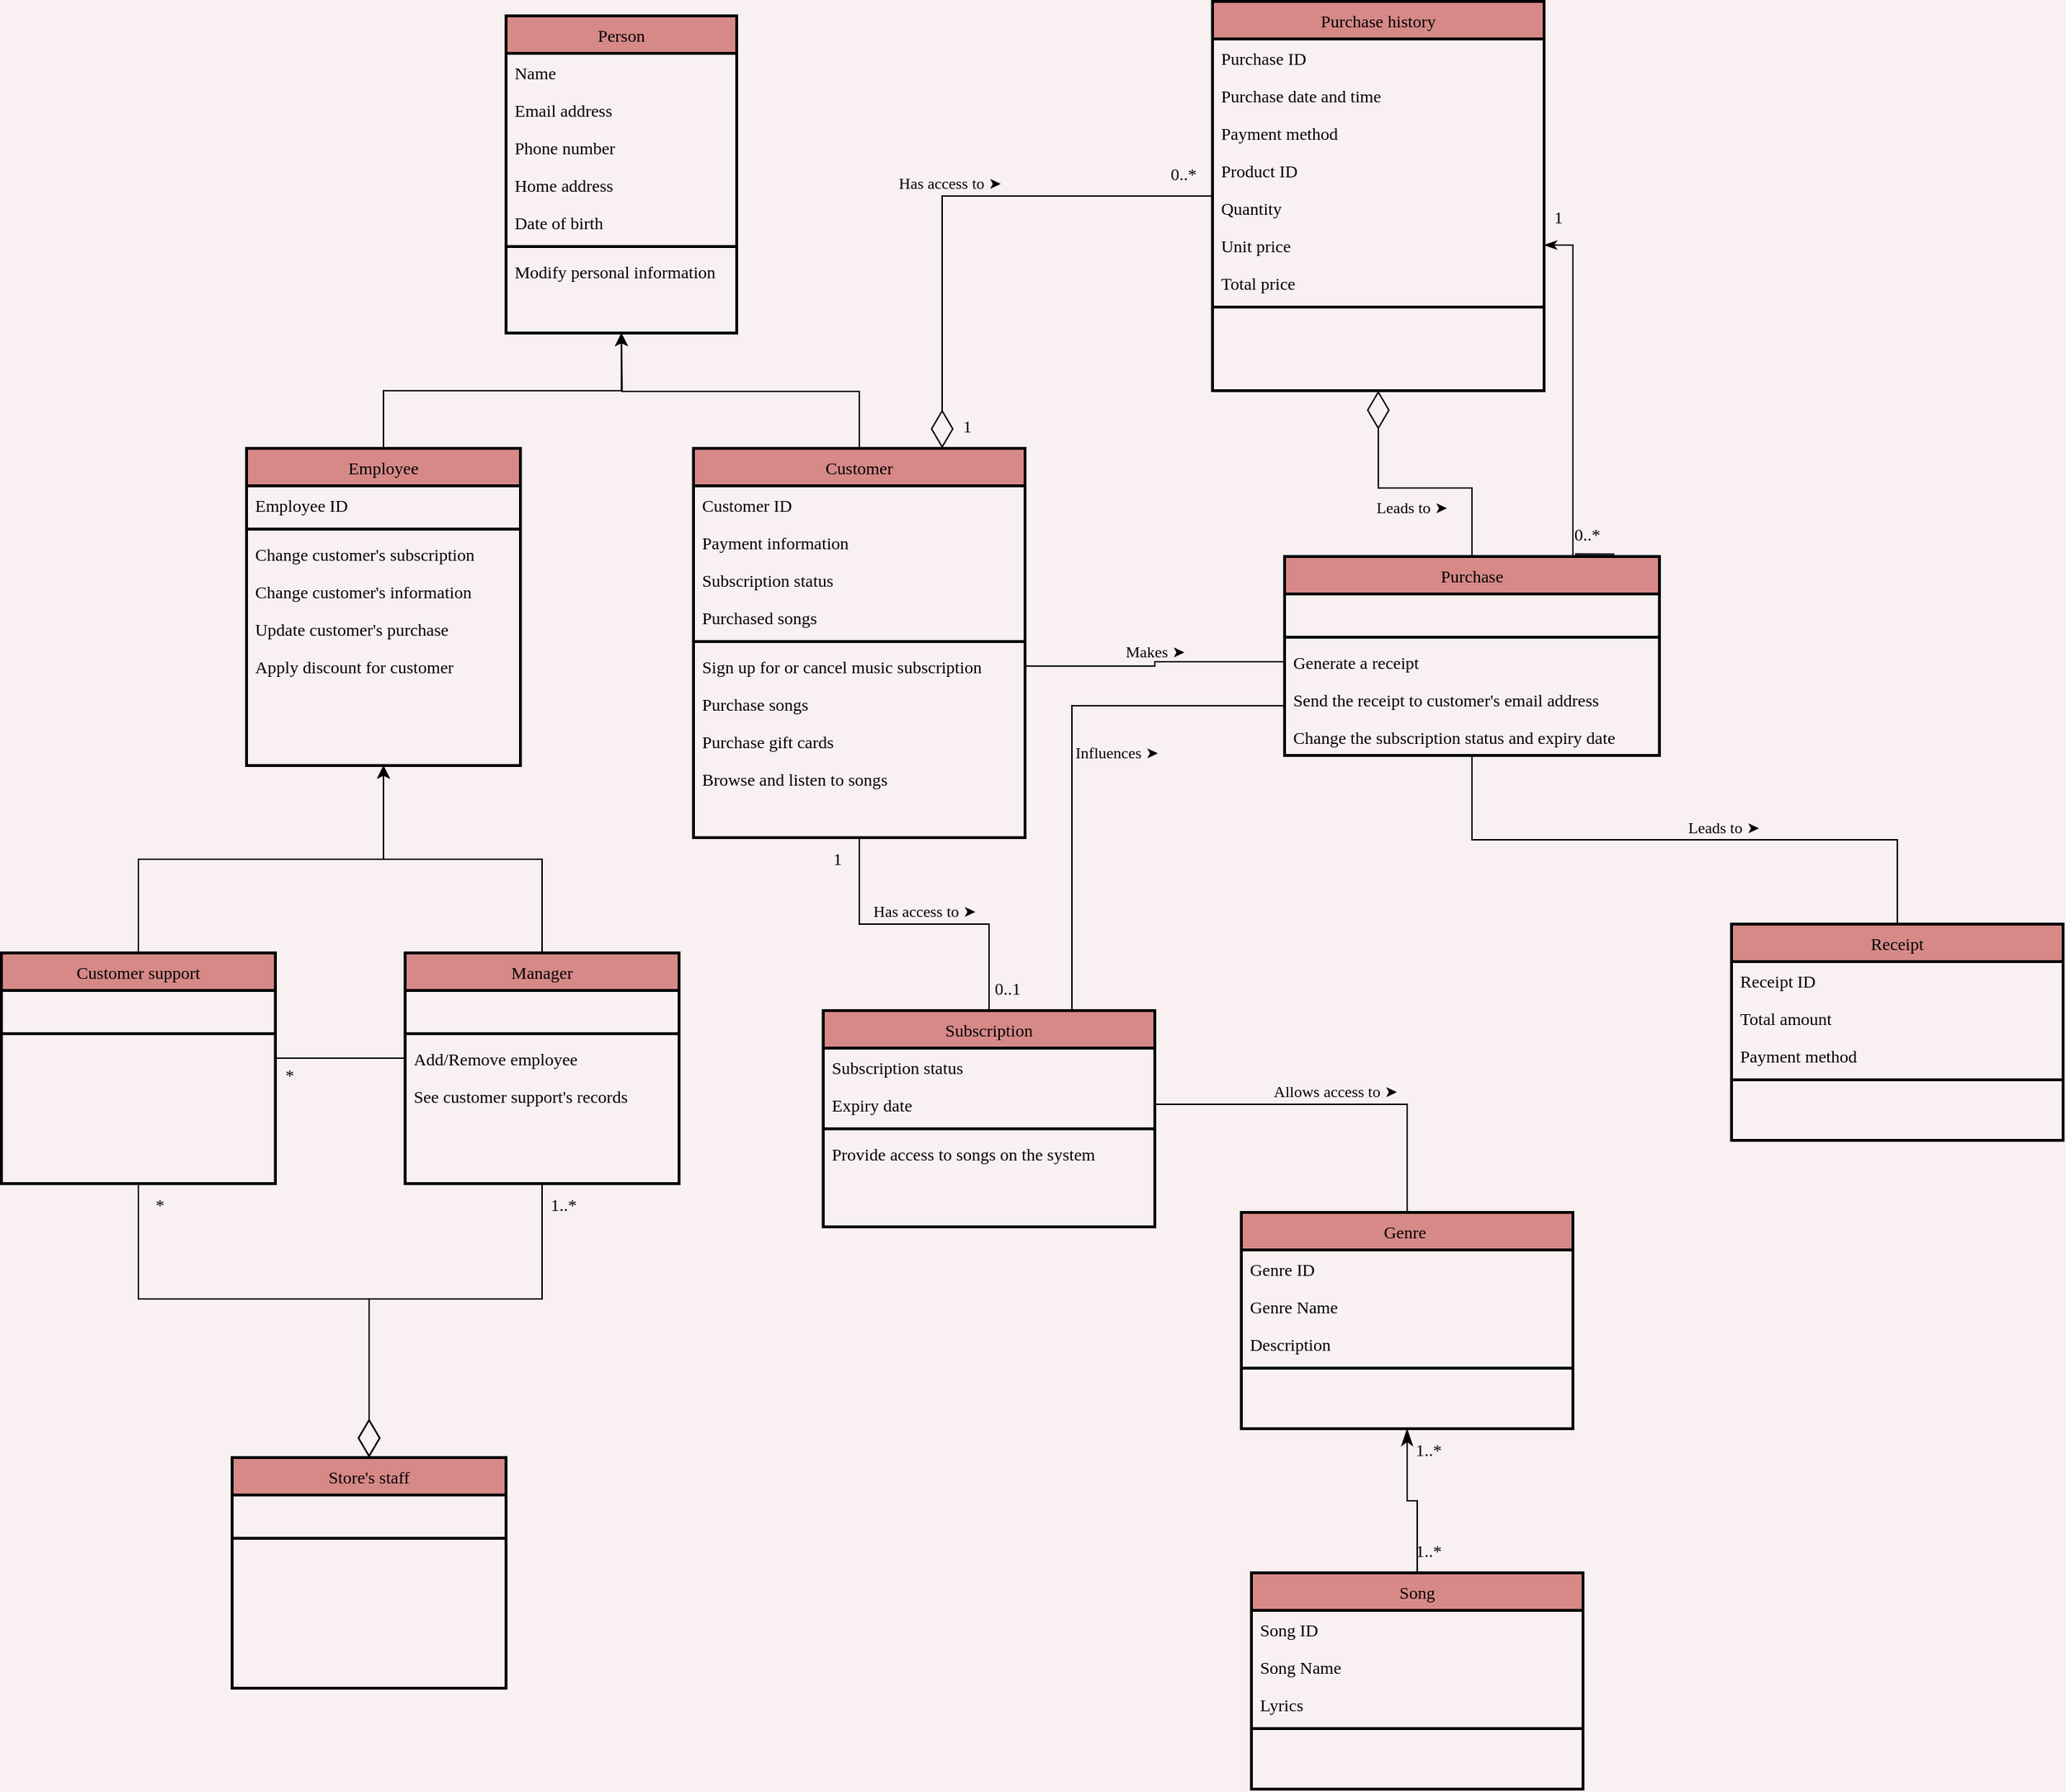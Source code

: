 <mxfile version="20.0.1" type="github">
  <diagram id="C5RBs43oDa-KdzZeNtuy" name="Page-1">
    <mxGraphModel dx="1694" dy="736" grid="1" gridSize="10" guides="1" tooltips="1" connect="1" arrows="1" fold="1" page="1" pageScale="1" pageWidth="827" pageHeight="1169" background="#F9F1F1" math="0" shadow="0">
      <root>
        <mxCell id="WIyWlLk6GJQsqaUBKTNV-0" />
        <mxCell id="WIyWlLk6GJQsqaUBKTNV-1" parent="WIyWlLk6GJQsqaUBKTNV-0" />
        <mxCell id="9wtV_mDmIxGokDzPs0lM-4" value="Person" style="swimlane;fontStyle=0;align=center;verticalAlign=top;childLayout=stackLayout;horizontal=1;startSize=26;horizontalStack=0;resizeParent=1;resizeLast=0;collapsible=1;marginBottom=0;rounded=0;shadow=0;strokeWidth=2;fontFamily=Inria Sans;fontSource=https%3A%2F%2Ffonts.googleapis.com%2Fcss%3Ffamily%3DInria%2BSans;fillColor=#D68987;" vertex="1" parent="WIyWlLk6GJQsqaUBKTNV-1">
          <mxGeometry x="310" y="60" width="160" height="220" as="geometry">
            <mxRectangle x="130" y="380" width="160" height="26" as="alternateBounds" />
          </mxGeometry>
        </mxCell>
        <mxCell id="9wtV_mDmIxGokDzPs0lM-5" value="Name" style="text;align=left;verticalAlign=top;spacingLeft=4;spacingRight=4;overflow=hidden;rotatable=0;points=[[0,0.5],[1,0.5]];portConstraint=eastwest;fontFamily=Inria Sans;fontSource=https%3A%2F%2Ffonts.googleapis.com%2Fcss%3Ffamily%3DInria%2BSans;" vertex="1" parent="9wtV_mDmIxGokDzPs0lM-4">
          <mxGeometry y="26" width="160" height="26" as="geometry" />
        </mxCell>
        <mxCell id="9wtV_mDmIxGokDzPs0lM-6" value="Email address" style="text;align=left;verticalAlign=top;spacingLeft=4;spacingRight=4;overflow=hidden;rotatable=0;points=[[0,0.5],[1,0.5]];portConstraint=eastwest;rounded=0;shadow=0;html=0;fontFamily=Inria Sans;fontSource=https%3A%2F%2Ffonts.googleapis.com%2Fcss%3Ffamily%3DInria%2BSans;" vertex="1" parent="9wtV_mDmIxGokDzPs0lM-4">
          <mxGeometry y="52" width="160" height="26" as="geometry" />
        </mxCell>
        <mxCell id="9wtV_mDmIxGokDzPs0lM-14" value="Phone number" style="text;align=left;verticalAlign=top;spacingLeft=4;spacingRight=4;overflow=hidden;rotatable=0;points=[[0,0.5],[1,0.5]];portConstraint=eastwest;rounded=0;shadow=0;html=0;fontFamily=Inria Sans;fontSource=https%3A%2F%2Ffonts.googleapis.com%2Fcss%3Ffamily%3DInria%2BSans;" vertex="1" parent="9wtV_mDmIxGokDzPs0lM-4">
          <mxGeometry y="78" width="160" height="26" as="geometry" />
        </mxCell>
        <mxCell id="9wtV_mDmIxGokDzPs0lM-15" value="Home address" style="text;align=left;verticalAlign=top;spacingLeft=4;spacingRight=4;overflow=hidden;rotatable=0;points=[[0,0.5],[1,0.5]];portConstraint=eastwest;rounded=0;shadow=0;html=0;fontFamily=Inria Sans;fontSource=https%3A%2F%2Ffonts.googleapis.com%2Fcss%3Ffamily%3DInria%2BSans;" vertex="1" parent="9wtV_mDmIxGokDzPs0lM-4">
          <mxGeometry y="104" width="160" height="26" as="geometry" />
        </mxCell>
        <mxCell id="9wtV_mDmIxGokDzPs0lM-16" value="Date of birth" style="text;align=left;verticalAlign=top;spacingLeft=4;spacingRight=4;overflow=hidden;rotatable=0;points=[[0,0.5],[1,0.5]];portConstraint=eastwest;rounded=0;shadow=0;html=0;fontFamily=Inria Sans;fontSource=https%3A%2F%2Ffonts.googleapis.com%2Fcss%3Ffamily%3DInria%2BSans;" vertex="1" parent="9wtV_mDmIxGokDzPs0lM-4">
          <mxGeometry y="130" width="160" height="26" as="geometry" />
        </mxCell>
        <mxCell id="9wtV_mDmIxGokDzPs0lM-7" value="" style="line;html=1;strokeWidth=2;align=left;verticalAlign=middle;spacingTop=-1;spacingLeft=3;spacingRight=3;rotatable=0;labelPosition=right;points=[];portConstraint=eastwest;fontFamily=Inria Sans;fontSource=https%3A%2F%2Ffonts.googleapis.com%2Fcss%3Ffamily%3DInria%2BSans;" vertex="1" parent="9wtV_mDmIxGokDzPs0lM-4">
          <mxGeometry y="156" width="160" height="8" as="geometry" />
        </mxCell>
        <mxCell id="9wtV_mDmIxGokDzPs0lM-9" value="Modify personal information" style="text;align=left;verticalAlign=top;spacingLeft=4;spacingRight=4;overflow=hidden;rotatable=0;points=[[0,0.5],[1,0.5]];portConstraint=eastwest;fontFamily=Inria Sans;fontSource=https%3A%2F%2Ffonts.googleapis.com%2Fcss%3Ffamily%3DInria%2BSans;" vertex="1" parent="9wtV_mDmIxGokDzPs0lM-4">
          <mxGeometry y="164" width="160" height="26" as="geometry" />
        </mxCell>
        <mxCell id="9wtV_mDmIxGokDzPs0lM-42" style="edgeStyle=orthogonalEdgeStyle;rounded=0;orthogonalLoop=1;jettySize=auto;html=1;exitX=0.5;exitY=0;exitDx=0;exitDy=0;entryX=0.5;entryY=1;entryDx=0;entryDy=0;fontFamily=Inria Sans;fontSource=https%3A%2F%2Ffonts.googleapis.com%2Fcss%3Ffamily%3DInria%2BSans;" edge="1" parent="WIyWlLk6GJQsqaUBKTNV-1" source="9wtV_mDmIxGokDzPs0lM-17" target="9wtV_mDmIxGokDzPs0lM-4">
          <mxGeometry relative="1" as="geometry" />
        </mxCell>
        <mxCell id="9wtV_mDmIxGokDzPs0lM-17" value="Employee" style="swimlane;fontStyle=0;align=center;verticalAlign=top;childLayout=stackLayout;horizontal=1;startSize=26;horizontalStack=0;resizeParent=1;resizeLast=0;collapsible=1;marginBottom=0;rounded=0;shadow=0;strokeWidth=2;fontFamily=Inria Sans;fontSource=https%3A%2F%2Ffonts.googleapis.com%2Fcss%3Ffamily%3DInria%2BSans;fillColor=#D68987;" vertex="1" parent="WIyWlLk6GJQsqaUBKTNV-1">
          <mxGeometry x="130" y="360" width="190" height="220" as="geometry">
            <mxRectangle x="130" y="380" width="160" height="26" as="alternateBounds" />
          </mxGeometry>
        </mxCell>
        <mxCell id="9wtV_mDmIxGokDzPs0lM-18" value="Employee ID" style="text;align=left;verticalAlign=top;spacingLeft=4;spacingRight=4;overflow=hidden;rotatable=0;points=[[0,0.5],[1,0.5]];portConstraint=eastwest;fontFamily=Inria Sans;fontSource=https%3A%2F%2Ffonts.googleapis.com%2Fcss%3Ffamily%3DInria%2BSans;" vertex="1" parent="9wtV_mDmIxGokDzPs0lM-17">
          <mxGeometry y="26" width="190" height="26" as="geometry" />
        </mxCell>
        <mxCell id="9wtV_mDmIxGokDzPs0lM-23" value="" style="line;html=1;strokeWidth=2;align=left;verticalAlign=middle;spacingTop=-1;spacingLeft=3;spacingRight=3;rotatable=0;labelPosition=right;points=[];portConstraint=eastwest;fontFamily=Inria Sans;fontSource=https%3A%2F%2Ffonts.googleapis.com%2Fcss%3Ffamily%3DInria%2BSans;" vertex="1" parent="9wtV_mDmIxGokDzPs0lM-17">
          <mxGeometry y="52" width="190" height="8" as="geometry" />
        </mxCell>
        <mxCell id="9wtV_mDmIxGokDzPs0lM-24" value="Change customer&#39;s subscription" style="text;align=left;verticalAlign=top;spacingLeft=4;spacingRight=4;overflow=hidden;rotatable=0;points=[[0,0.5],[1,0.5]];portConstraint=eastwest;fontFamily=Inria Sans;fontSource=https%3A%2F%2Ffonts.googleapis.com%2Fcss%3Ffamily%3DInria%2BSans;" vertex="1" parent="9wtV_mDmIxGokDzPs0lM-17">
          <mxGeometry y="60" width="190" height="26" as="geometry" />
        </mxCell>
        <mxCell id="9wtV_mDmIxGokDzPs0lM-37" value="Change customer&#39;s information" style="text;align=left;verticalAlign=top;spacingLeft=4;spacingRight=4;overflow=hidden;rotatable=0;points=[[0,0.5],[1,0.5]];portConstraint=eastwest;fontFamily=Inria Sans;fontSource=https%3A%2F%2Ffonts.googleapis.com%2Fcss%3Ffamily%3DInria%2BSans;" vertex="1" parent="9wtV_mDmIxGokDzPs0lM-17">
          <mxGeometry y="86" width="190" height="26" as="geometry" />
        </mxCell>
        <mxCell id="9wtV_mDmIxGokDzPs0lM-38" value="Update customer&#39;s purchase" style="text;align=left;verticalAlign=top;spacingLeft=4;spacingRight=4;overflow=hidden;rotatable=0;points=[[0,0.5],[1,0.5]];portConstraint=eastwest;fontFamily=Inria Sans;fontSource=https%3A%2F%2Ffonts.googleapis.com%2Fcss%3Ffamily%3DInria%2BSans;" vertex="1" parent="9wtV_mDmIxGokDzPs0lM-17">
          <mxGeometry y="112" width="190" height="26" as="geometry" />
        </mxCell>
        <mxCell id="9wtV_mDmIxGokDzPs0lM-39" value="Apply discount for customer" style="text;align=left;verticalAlign=top;spacingLeft=4;spacingRight=4;overflow=hidden;rotatable=0;points=[[0,0.5],[1,0.5]];portConstraint=eastwest;fontFamily=Inria Sans;fontSource=https%3A%2F%2Ffonts.googleapis.com%2Fcss%3Ffamily%3DInria%2BSans;" vertex="1" parent="9wtV_mDmIxGokDzPs0lM-17">
          <mxGeometry y="138" width="190" height="26" as="geometry" />
        </mxCell>
        <mxCell id="9wtV_mDmIxGokDzPs0lM-43" style="edgeStyle=orthogonalEdgeStyle;rounded=0;orthogonalLoop=1;jettySize=auto;html=1;exitX=0.5;exitY=0;exitDx=0;exitDy=0;fontFamily=Inria Sans;fontSource=https%3A%2F%2Ffonts.googleapis.com%2Fcss%3Ffamily%3DInria%2BSans;" edge="1" parent="WIyWlLk6GJQsqaUBKTNV-1" source="9wtV_mDmIxGokDzPs0lM-25">
          <mxGeometry relative="1" as="geometry">
            <mxPoint x="390" y="280" as="targetPoint" />
          </mxGeometry>
        </mxCell>
        <mxCell id="9wtV_mDmIxGokDzPs0lM-130" value="Has access to&amp;nbsp;➤" style="edgeStyle=orthogonalEdgeStyle;rounded=0;orthogonalLoop=1;jettySize=auto;html=1;entryX=0.5;entryY=0;entryDx=0;entryDy=0;labelBackgroundColor=none;fontFamily=Inria Sans;fontSource=https%3A%2F%2Ffonts.googleapis.com%2Fcss%3Ffamily%3DInria%2BSans;endArrow=none;endFill=0;startSize=9;endSize=6;strokeWidth=1;verticalAlign=bottom;" edge="1" parent="WIyWlLk6GJQsqaUBKTNV-1" source="9wtV_mDmIxGokDzPs0lM-25" target="9wtV_mDmIxGokDzPs0lM-124">
          <mxGeometry relative="1" as="geometry" />
        </mxCell>
        <mxCell id="9wtV_mDmIxGokDzPs0lM-25" value="Customer" style="swimlane;fontStyle=0;align=center;verticalAlign=top;childLayout=stackLayout;horizontal=1;startSize=26;horizontalStack=0;resizeParent=1;resizeLast=0;collapsible=1;marginBottom=0;rounded=0;shadow=0;strokeWidth=2;fontFamily=Inria Sans;fontSource=https%3A%2F%2Ffonts.googleapis.com%2Fcss%3Ffamily%3DInria%2BSans;fillColor=#D68987;" vertex="1" parent="WIyWlLk6GJQsqaUBKTNV-1">
          <mxGeometry x="440" y="360" width="230" height="270" as="geometry">
            <mxRectangle x="130" y="380" width="160" height="26" as="alternateBounds" />
          </mxGeometry>
        </mxCell>
        <mxCell id="9wtV_mDmIxGokDzPs0lM-26" value="Customer ID" style="text;align=left;verticalAlign=top;spacingLeft=4;spacingRight=4;overflow=hidden;rotatable=0;points=[[0,0.5],[1,0.5]];portConstraint=eastwest;fontFamily=Inria Sans;fontSource=https%3A%2F%2Ffonts.googleapis.com%2Fcss%3Ffamily%3DInria%2BSans;" vertex="1" parent="9wtV_mDmIxGokDzPs0lM-25">
          <mxGeometry y="26" width="230" height="26" as="geometry" />
        </mxCell>
        <mxCell id="9wtV_mDmIxGokDzPs0lM-27" value="Payment information" style="text;align=left;verticalAlign=top;spacingLeft=4;spacingRight=4;overflow=hidden;rotatable=0;points=[[0,0.5],[1,0.5]];portConstraint=eastwest;rounded=0;shadow=0;html=0;fontFamily=Inria Sans;fontSource=https%3A%2F%2Ffonts.googleapis.com%2Fcss%3Ffamily%3DInria%2BSans;" vertex="1" parent="9wtV_mDmIxGokDzPs0lM-25">
          <mxGeometry y="52" width="230" height="26" as="geometry" />
        </mxCell>
        <mxCell id="9wtV_mDmIxGokDzPs0lM-29" value="Subscription status" style="text;align=left;verticalAlign=top;spacingLeft=4;spacingRight=4;overflow=hidden;rotatable=0;points=[[0,0.5],[1,0.5]];portConstraint=eastwest;rounded=0;shadow=0;html=0;fontFamily=Inria Sans;fontSource=https%3A%2F%2Ffonts.googleapis.com%2Fcss%3Ffamily%3DInria%2BSans;" vertex="1" parent="9wtV_mDmIxGokDzPs0lM-25">
          <mxGeometry y="78" width="230" height="26" as="geometry" />
        </mxCell>
        <mxCell id="9wtV_mDmIxGokDzPs0lM-30" value="Purchased songs" style="text;align=left;verticalAlign=top;spacingLeft=4;spacingRight=4;overflow=hidden;rotatable=0;points=[[0,0.5],[1,0.5]];portConstraint=eastwest;rounded=0;shadow=0;html=0;fontFamily=Inria Sans;fontSource=https%3A%2F%2Ffonts.googleapis.com%2Fcss%3Ffamily%3DInria%2BSans;" vertex="1" parent="9wtV_mDmIxGokDzPs0lM-25">
          <mxGeometry y="104" width="230" height="26" as="geometry" />
        </mxCell>
        <mxCell id="9wtV_mDmIxGokDzPs0lM-31" value="" style="line;html=1;strokeWidth=2;align=left;verticalAlign=middle;spacingTop=-1;spacingLeft=3;spacingRight=3;rotatable=0;labelPosition=right;points=[];portConstraint=eastwest;fontFamily=Inria Sans;fontSource=https%3A%2F%2Ffonts.googleapis.com%2Fcss%3Ffamily%3DInria%2BSans;" vertex="1" parent="9wtV_mDmIxGokDzPs0lM-25">
          <mxGeometry y="130" width="230" height="8" as="geometry" />
        </mxCell>
        <mxCell id="9wtV_mDmIxGokDzPs0lM-32" value="Sign up for or cancel music subscription" style="text;align=left;verticalAlign=top;spacingLeft=4;spacingRight=4;overflow=hidden;rotatable=0;points=[[0,0.5],[1,0.5]];portConstraint=eastwest;fontFamily=Inria Sans;fontSource=https%3A%2F%2Ffonts.googleapis.com%2Fcss%3Ffamily%3DInria%2BSans;" vertex="1" parent="9wtV_mDmIxGokDzPs0lM-25">
          <mxGeometry y="138" width="230" height="26" as="geometry" />
        </mxCell>
        <mxCell id="9wtV_mDmIxGokDzPs0lM-33" value="Purchase songs" style="text;align=left;verticalAlign=top;spacingLeft=4;spacingRight=4;overflow=hidden;rotatable=0;points=[[0,0.5],[1,0.5]];portConstraint=eastwest;fontFamily=Inria Sans;fontSource=https%3A%2F%2Ffonts.googleapis.com%2Fcss%3Ffamily%3DInria%2BSans;" vertex="1" parent="9wtV_mDmIxGokDzPs0lM-25">
          <mxGeometry y="164" width="230" height="26" as="geometry" />
        </mxCell>
        <mxCell id="9wtV_mDmIxGokDzPs0lM-34" value="Purchase gift cards" style="text;align=left;verticalAlign=top;spacingLeft=4;spacingRight=4;overflow=hidden;rotatable=0;points=[[0,0.5],[1,0.5]];portConstraint=eastwest;fontFamily=Inria Sans;fontSource=https%3A%2F%2Ffonts.googleapis.com%2Fcss%3Ffamily%3DInria%2BSans;" vertex="1" parent="9wtV_mDmIxGokDzPs0lM-25">
          <mxGeometry y="190" width="230" height="26" as="geometry" />
        </mxCell>
        <mxCell id="9wtV_mDmIxGokDzPs0lM-35" value="Browse and listen to songs" style="text;align=left;verticalAlign=top;spacingLeft=4;spacingRight=4;overflow=hidden;rotatable=0;points=[[0,0.5],[1,0.5]];portConstraint=eastwest;fontFamily=Inria Sans;fontSource=https%3A%2F%2Ffonts.googleapis.com%2Fcss%3Ffamily%3DInria%2BSans;" vertex="1" parent="9wtV_mDmIxGokDzPs0lM-25">
          <mxGeometry y="216" width="230" height="26" as="geometry" />
        </mxCell>
        <mxCell id="9wtV_mDmIxGokDzPs0lM-59" style="edgeStyle=orthogonalEdgeStyle;rounded=0;orthogonalLoop=1;jettySize=auto;html=1;entryX=0.5;entryY=1;entryDx=0;entryDy=0;fontFamily=Inria Sans;fontSource=https%3A%2F%2Ffonts.googleapis.com%2Fcss%3Ffamily%3DInria%2BSans;" edge="1" parent="WIyWlLk6GJQsqaUBKTNV-1" source="9wtV_mDmIxGokDzPs0lM-44" target="9wtV_mDmIxGokDzPs0lM-17">
          <mxGeometry relative="1" as="geometry" />
        </mxCell>
        <mxCell id="9wtV_mDmIxGokDzPs0lM-44" value="Customer support" style="swimlane;fontStyle=0;align=center;verticalAlign=top;childLayout=stackLayout;horizontal=1;startSize=26;horizontalStack=0;resizeParent=1;resizeLast=0;collapsible=1;marginBottom=0;rounded=0;shadow=0;strokeWidth=2;fontFamily=Inria Sans;fontSource=https%3A%2F%2Ffonts.googleapis.com%2Fcss%3Ffamily%3DInria%2BSans;fillColor=#D68987;" vertex="1" parent="WIyWlLk6GJQsqaUBKTNV-1">
          <mxGeometry x="-40" y="710" width="190" height="160" as="geometry">
            <mxRectangle x="130" y="380" width="160" height="26" as="alternateBounds" />
          </mxGeometry>
        </mxCell>
        <mxCell id="9wtV_mDmIxGokDzPs0lM-45" value="   " style="text;align=left;verticalAlign=top;spacingLeft=4;spacingRight=4;overflow=hidden;rotatable=0;points=[[0,0.5],[1,0.5]];portConstraint=eastwest;fontFamily=Inria Sans;fontSource=https%3A%2F%2Ffonts.googleapis.com%2Fcss%3Ffamily%3DInria%2BSans;" vertex="1" parent="9wtV_mDmIxGokDzPs0lM-44">
          <mxGeometry y="26" width="190" height="26" as="geometry" />
        </mxCell>
        <mxCell id="9wtV_mDmIxGokDzPs0lM-46" value="" style="line;html=1;strokeWidth=2;align=left;verticalAlign=middle;spacingTop=-1;spacingLeft=3;spacingRight=3;rotatable=0;labelPosition=right;points=[];portConstraint=eastwest;fontFamily=Inria Sans;fontSource=https%3A%2F%2Ffonts.googleapis.com%2Fcss%3Ffamily%3DInria%2BSans;" vertex="1" parent="9wtV_mDmIxGokDzPs0lM-44">
          <mxGeometry y="52" width="190" height="8" as="geometry" />
        </mxCell>
        <mxCell id="9wtV_mDmIxGokDzPs0lM-47" value="    " style="text;align=left;verticalAlign=top;spacingLeft=4;spacingRight=4;overflow=hidden;rotatable=0;points=[[0,0.5],[1,0.5]];portConstraint=eastwest;fontFamily=Inria Sans;fontSource=https%3A%2F%2Ffonts.googleapis.com%2Fcss%3Ffamily%3DInria%2BSans;" vertex="1" parent="9wtV_mDmIxGokDzPs0lM-44">
          <mxGeometry y="60" width="190" height="26" as="geometry" />
        </mxCell>
        <mxCell id="9wtV_mDmIxGokDzPs0lM-60" style="edgeStyle=orthogonalEdgeStyle;rounded=0;orthogonalLoop=1;jettySize=auto;html=1;entryX=0.5;entryY=1;entryDx=0;entryDy=0;fontFamily=Inria Sans;fontSource=https%3A%2F%2Ffonts.googleapis.com%2Fcss%3Ffamily%3DInria%2BSans;" edge="1" parent="WIyWlLk6GJQsqaUBKTNV-1" source="9wtV_mDmIxGokDzPs0lM-51" target="9wtV_mDmIxGokDzPs0lM-17">
          <mxGeometry relative="1" as="geometry" />
        </mxCell>
        <mxCell id="9wtV_mDmIxGokDzPs0lM-51" value="Manager" style="swimlane;fontStyle=0;align=center;verticalAlign=top;childLayout=stackLayout;horizontal=1;startSize=26;horizontalStack=0;resizeParent=1;resizeLast=0;collapsible=1;marginBottom=0;rounded=0;shadow=0;strokeWidth=2;fontFamily=Inria Sans;fontSource=https%3A%2F%2Ffonts.googleapis.com%2Fcss%3Ffamily%3DInria%2BSans;fillColor=#D68987;" vertex="1" parent="WIyWlLk6GJQsqaUBKTNV-1">
          <mxGeometry x="240" y="710" width="190" height="160" as="geometry">
            <mxRectangle x="130" y="380" width="160" height="26" as="alternateBounds" />
          </mxGeometry>
        </mxCell>
        <mxCell id="9wtV_mDmIxGokDzPs0lM-52" value="   " style="text;align=left;verticalAlign=top;spacingLeft=4;spacingRight=4;overflow=hidden;rotatable=0;points=[[0,0.5],[1,0.5]];portConstraint=eastwest;fontFamily=Inria Sans;fontSource=https%3A%2F%2Ffonts.googleapis.com%2Fcss%3Ffamily%3DInria%2BSans;" vertex="1" parent="9wtV_mDmIxGokDzPs0lM-51">
          <mxGeometry y="26" width="190" height="26" as="geometry" />
        </mxCell>
        <mxCell id="9wtV_mDmIxGokDzPs0lM-53" value="" style="line;html=1;strokeWidth=2;align=left;verticalAlign=middle;spacingTop=-1;spacingLeft=3;spacingRight=3;rotatable=0;labelPosition=right;points=[];portConstraint=eastwest;fontFamily=Inria Sans;fontSource=https%3A%2F%2Ffonts.googleapis.com%2Fcss%3Ffamily%3DInria%2BSans;" vertex="1" parent="9wtV_mDmIxGokDzPs0lM-51">
          <mxGeometry y="52" width="190" height="8" as="geometry" />
        </mxCell>
        <mxCell id="9wtV_mDmIxGokDzPs0lM-54" value="Add/Remove employee" style="text;align=left;verticalAlign=top;spacingLeft=4;spacingRight=4;overflow=hidden;rotatable=0;points=[[0,0.5],[1,0.5]];portConstraint=eastwest;fontFamily=Inria Sans;fontSource=https%3A%2F%2Ffonts.googleapis.com%2Fcss%3Ffamily%3DInria%2BSans;" vertex="1" parent="9wtV_mDmIxGokDzPs0lM-51">
          <mxGeometry y="60" width="190" height="26" as="geometry" />
        </mxCell>
        <mxCell id="9wtV_mDmIxGokDzPs0lM-61" value="See customer support&#39;s records" style="text;align=left;verticalAlign=top;spacingLeft=4;spacingRight=4;overflow=hidden;rotatable=0;points=[[0,0.5],[1,0.5]];portConstraint=eastwest;fontFamily=Inria Sans;fontSource=https%3A%2F%2Ffonts.googleapis.com%2Fcss%3Ffamily%3DInria%2BSans;" vertex="1" parent="9wtV_mDmIxGokDzPs0lM-51">
          <mxGeometry y="86" width="190" height="26" as="geometry" />
        </mxCell>
        <mxCell id="9wtV_mDmIxGokDzPs0lM-63" value="" style="endArrow=none;html=1;rounded=0;fontFamily=Inria Sans;fontSource=https%3A%2F%2Ffonts.googleapis.com%2Fcss%3Ffamily%3DInria%2BSans;exitX=1;exitY=0.5;exitDx=0;exitDy=0;entryX=0;entryY=0.5;entryDx=0;entryDy=0;" edge="1" parent="WIyWlLk6GJQsqaUBKTNV-1" source="9wtV_mDmIxGokDzPs0lM-47" target="9wtV_mDmIxGokDzPs0lM-54">
          <mxGeometry width="50" height="50" relative="1" as="geometry">
            <mxPoint x="120" y="970" as="sourcePoint" />
            <mxPoint x="170" y="920" as="targetPoint" />
          </mxGeometry>
        </mxCell>
        <mxCell id="9wtV_mDmIxGokDzPs0lM-64" value="*" style="text;html=1;strokeColor=none;fillColor=none;align=center;verticalAlign=middle;whiteSpace=wrap;rounded=0;fontFamily=Inria Sans;fontSource=https%3A%2F%2Ffonts.googleapis.com%2Fcss%3Ffamily%3DInria%2BSans;" vertex="1" parent="WIyWlLk6GJQsqaUBKTNV-1">
          <mxGeometry x="150" y="780" width="20" height="30" as="geometry" />
        </mxCell>
        <mxCell id="9wtV_mDmIxGokDzPs0lM-65" value="Store&#39;s staff" style="swimlane;fontStyle=0;align=center;verticalAlign=top;childLayout=stackLayout;horizontal=1;startSize=26;horizontalStack=0;resizeParent=1;resizeLast=0;collapsible=1;marginBottom=0;rounded=0;shadow=0;strokeWidth=2;fontFamily=Inria Sans;fontSource=https%3A%2F%2Ffonts.googleapis.com%2Fcss%3Ffamily%3DInria%2BSans;fillColor=#D68987;" vertex="1" parent="WIyWlLk6GJQsqaUBKTNV-1">
          <mxGeometry x="120" y="1060" width="190" height="160" as="geometry">
            <mxRectangle x="130" y="380" width="160" height="26" as="alternateBounds" />
          </mxGeometry>
        </mxCell>
        <mxCell id="9wtV_mDmIxGokDzPs0lM-66" value="   " style="text;align=left;verticalAlign=top;spacingLeft=4;spacingRight=4;overflow=hidden;rotatable=0;points=[[0,0.5],[1,0.5]];portConstraint=eastwest;fontFamily=Inria Sans;fontSource=https%3A%2F%2Ffonts.googleapis.com%2Fcss%3Ffamily%3DInria%2BSans;" vertex="1" parent="9wtV_mDmIxGokDzPs0lM-65">
          <mxGeometry y="26" width="190" height="26" as="geometry" />
        </mxCell>
        <mxCell id="9wtV_mDmIxGokDzPs0lM-67" value="" style="line;html=1;strokeWidth=2;align=left;verticalAlign=middle;spacingTop=-1;spacingLeft=3;spacingRight=3;rotatable=0;labelPosition=right;points=[];portConstraint=eastwest;fontFamily=Inria Sans;fontSource=https%3A%2F%2Ffonts.googleapis.com%2Fcss%3Ffamily%3DInria%2BSans;" vertex="1" parent="9wtV_mDmIxGokDzPs0lM-65">
          <mxGeometry y="52" width="190" height="8" as="geometry" />
        </mxCell>
        <mxCell id="9wtV_mDmIxGokDzPs0lM-68" value="    " style="text;align=left;verticalAlign=top;spacingLeft=4;spacingRight=4;overflow=hidden;rotatable=0;points=[[0,0.5],[1,0.5]];portConstraint=eastwest;fontFamily=Inria Sans;fontSource=https%3A%2F%2Ffonts.googleapis.com%2Fcss%3Ffamily%3DInria%2BSans;" vertex="1" parent="9wtV_mDmIxGokDzPs0lM-65">
          <mxGeometry y="60" width="190" height="26" as="geometry" />
        </mxCell>
        <mxCell id="9wtV_mDmIxGokDzPs0lM-69" value="" style="endArrow=diamondThin;html=1;rounded=0;fontFamily=Inria Sans;fontSource=https%3A%2F%2Ffonts.googleapis.com%2Fcss%3Ffamily%3DInria%2BSans;endFill=0;exitX=0.5;exitY=1;exitDx=0;exitDy=0;entryX=0.5;entryY=0;entryDx=0;entryDy=0;strokeWidth=1;endSize=24;" edge="1" parent="WIyWlLk6GJQsqaUBKTNV-1" source="9wtV_mDmIxGokDzPs0lM-51" target="9wtV_mDmIxGokDzPs0lM-65">
          <mxGeometry width="50" height="50" relative="1" as="geometry">
            <mxPoint x="150" y="1000" as="sourcePoint" />
            <mxPoint x="200" y="950" as="targetPoint" />
            <Array as="points">
              <mxPoint x="335" y="950" />
              <mxPoint x="215" y="950" />
            </Array>
          </mxGeometry>
        </mxCell>
        <mxCell id="9wtV_mDmIxGokDzPs0lM-70" value="" style="endArrow=diamondThin;html=1;rounded=0;fontFamily=Inria Sans;fontSource=https%3A%2F%2Ffonts.googleapis.com%2Fcss%3Ffamily%3DInria%2BSans;endFill=0;exitX=0.5;exitY=1;exitDx=0;exitDy=0;entryX=0.5;entryY=0;entryDx=0;entryDy=0;strokeWidth=1;endSize=24;" edge="1" parent="WIyWlLk6GJQsqaUBKTNV-1" source="9wtV_mDmIxGokDzPs0lM-44" target="9wtV_mDmIxGokDzPs0lM-65">
          <mxGeometry width="50" height="50" relative="1" as="geometry">
            <mxPoint x="60" y="880" as="sourcePoint" />
            <mxPoint x="-60" y="1070" as="targetPoint" />
            <Array as="points">
              <mxPoint x="55" y="950" />
              <mxPoint x="215" y="950" />
            </Array>
          </mxGeometry>
        </mxCell>
        <mxCell id="9wtV_mDmIxGokDzPs0lM-71" value="1..*" style="text;html=1;strokeColor=none;fillColor=none;align=center;verticalAlign=middle;whiteSpace=wrap;rounded=0;fontFamily=Inria Sans;fontSource=https%3A%2F%2Ffonts.googleapis.com%2Fcss%3Ffamily%3DInria%2BSans;" vertex="1" parent="WIyWlLk6GJQsqaUBKTNV-1">
          <mxGeometry x="340" y="870" width="20" height="30" as="geometry" />
        </mxCell>
        <mxCell id="9wtV_mDmIxGokDzPs0lM-72" value="*" style="text;html=1;strokeColor=none;fillColor=none;align=center;verticalAlign=middle;whiteSpace=wrap;rounded=0;fontFamily=Inria Sans;fontSource=https%3A%2F%2Ffonts.googleapis.com%2Fcss%3Ffamily%3DInria%2BSans;" vertex="1" parent="WIyWlLk6GJQsqaUBKTNV-1">
          <mxGeometry x="60" y="870" width="20" height="30" as="geometry" />
        </mxCell>
        <mxCell id="9wtV_mDmIxGokDzPs0lM-86" value="Has access to&amp;nbsp;➤&amp;nbsp;" style="edgeStyle=orthogonalEdgeStyle;rounded=0;orthogonalLoop=1;jettySize=auto;html=1;entryX=0.75;entryY=0;entryDx=0;entryDy=0;fontFamily=Inria Sans;fontSource=https%3A%2F%2Ffonts.googleapis.com%2Fcss%3Ffamily%3DInria%2BSans;endArrow=diamondThin;endFill=0;endSize=24;strokeWidth=1;labelBackgroundColor=none;verticalAlign=bottom;" edge="1" parent="WIyWlLk6GJQsqaUBKTNV-1" source="9wtV_mDmIxGokDzPs0lM-73" target="9wtV_mDmIxGokDzPs0lM-25">
          <mxGeometry relative="1" as="geometry" />
        </mxCell>
        <mxCell id="9wtV_mDmIxGokDzPs0lM-73" value="Purchase history" style="swimlane;fontStyle=0;align=center;verticalAlign=top;childLayout=stackLayout;horizontal=1;startSize=26;horizontalStack=0;resizeParent=1;resizeLast=0;collapsible=1;marginBottom=0;rounded=0;shadow=0;strokeWidth=2;fontFamily=Inria Sans;fontSource=https%3A%2F%2Ffonts.googleapis.com%2Fcss%3Ffamily%3DInria%2BSans;fillColor=#D68987;" vertex="1" parent="WIyWlLk6GJQsqaUBKTNV-1">
          <mxGeometry x="800" y="50" width="230" height="270" as="geometry">
            <mxRectangle x="130" y="380" width="160" height="26" as="alternateBounds" />
          </mxGeometry>
        </mxCell>
        <mxCell id="9wtV_mDmIxGokDzPs0lM-74" value="Purchase ID" style="text;align=left;verticalAlign=top;spacingLeft=4;spacingRight=4;overflow=hidden;rotatable=0;points=[[0,0.5],[1,0.5]];portConstraint=eastwest;fontFamily=Inria Sans;fontSource=https%3A%2F%2Ffonts.googleapis.com%2Fcss%3Ffamily%3DInria%2BSans;" vertex="1" parent="9wtV_mDmIxGokDzPs0lM-73">
          <mxGeometry y="26" width="230" height="26" as="geometry" />
        </mxCell>
        <mxCell id="9wtV_mDmIxGokDzPs0lM-75" value="Purchase date and time" style="text;align=left;verticalAlign=top;spacingLeft=4;spacingRight=4;overflow=hidden;rotatable=0;points=[[0,0.5],[1,0.5]];portConstraint=eastwest;rounded=0;shadow=0;html=0;fontFamily=Inria Sans;fontSource=https%3A%2F%2Ffonts.googleapis.com%2Fcss%3Ffamily%3DInria%2BSans;" vertex="1" parent="9wtV_mDmIxGokDzPs0lM-73">
          <mxGeometry y="52" width="230" height="26" as="geometry" />
        </mxCell>
        <mxCell id="9wtV_mDmIxGokDzPs0lM-76" value="Payment method" style="text;align=left;verticalAlign=top;spacingLeft=4;spacingRight=4;overflow=hidden;rotatable=0;points=[[0,0.5],[1,0.5]];portConstraint=eastwest;rounded=0;shadow=0;html=0;fontFamily=Inria Sans;fontSource=https%3A%2F%2Ffonts.googleapis.com%2Fcss%3Ffamily%3DInria%2BSans;" vertex="1" parent="9wtV_mDmIxGokDzPs0lM-73">
          <mxGeometry y="78" width="230" height="26" as="geometry" />
        </mxCell>
        <mxCell id="9wtV_mDmIxGokDzPs0lM-77" value="Product ID" style="text;align=left;verticalAlign=top;spacingLeft=4;spacingRight=4;overflow=hidden;rotatable=0;points=[[0,0.5],[1,0.5]];portConstraint=eastwest;rounded=0;shadow=0;html=0;fontFamily=Inria Sans;fontSource=https%3A%2F%2Ffonts.googleapis.com%2Fcss%3Ffamily%3DInria%2BSans;" vertex="1" parent="9wtV_mDmIxGokDzPs0lM-73">
          <mxGeometry y="104" width="230" height="26" as="geometry" />
        </mxCell>
        <mxCell id="9wtV_mDmIxGokDzPs0lM-78" value="Quantity" style="text;align=left;verticalAlign=top;spacingLeft=4;spacingRight=4;overflow=hidden;rotatable=0;points=[[0,0.5],[1,0.5]];portConstraint=eastwest;rounded=0;shadow=0;html=0;fontFamily=Inria Sans;fontSource=https%3A%2F%2Ffonts.googleapis.com%2Fcss%3Ffamily%3DInria%2BSans;" vertex="1" parent="9wtV_mDmIxGokDzPs0lM-73">
          <mxGeometry y="130" width="230" height="26" as="geometry" />
        </mxCell>
        <mxCell id="9wtV_mDmIxGokDzPs0lM-84" value="Unit price" style="text;align=left;verticalAlign=top;spacingLeft=4;spacingRight=4;overflow=hidden;rotatable=0;points=[[0,0.5],[1,0.5]];portConstraint=eastwest;rounded=0;shadow=0;html=0;fontFamily=Inria Sans;fontSource=https%3A%2F%2Ffonts.googleapis.com%2Fcss%3Ffamily%3DInria%2BSans;" vertex="1" parent="9wtV_mDmIxGokDzPs0lM-73">
          <mxGeometry y="156" width="230" height="26" as="geometry" />
        </mxCell>
        <mxCell id="9wtV_mDmIxGokDzPs0lM-85" value="Total price" style="text;align=left;verticalAlign=top;spacingLeft=4;spacingRight=4;overflow=hidden;rotatable=0;points=[[0,0.5],[1,0.5]];portConstraint=eastwest;rounded=0;shadow=0;html=0;fontFamily=Inria Sans;fontSource=https%3A%2F%2Ffonts.googleapis.com%2Fcss%3Ffamily%3DInria%2BSans;" vertex="1" parent="9wtV_mDmIxGokDzPs0lM-73">
          <mxGeometry y="182" width="230" height="26" as="geometry" />
        </mxCell>
        <mxCell id="9wtV_mDmIxGokDzPs0lM-79" value="" style="line;html=1;strokeWidth=2;align=left;verticalAlign=middle;spacingTop=-1;spacingLeft=3;spacingRight=3;rotatable=0;labelPosition=right;points=[];portConstraint=eastwest;fontFamily=Inria Sans;fontSource=https%3A%2F%2Ffonts.googleapis.com%2Fcss%3Ffamily%3DInria%2BSans;" vertex="1" parent="9wtV_mDmIxGokDzPs0lM-73">
          <mxGeometry y="208" width="230" height="8" as="geometry" />
        </mxCell>
        <mxCell id="9wtV_mDmIxGokDzPs0lM-80" value="   " style="text;align=left;verticalAlign=top;spacingLeft=4;spacingRight=4;overflow=hidden;rotatable=0;points=[[0,0.5],[1,0.5]];portConstraint=eastwest;fontFamily=Inria Sans;fontSource=https%3A%2F%2Ffonts.googleapis.com%2Fcss%3Ffamily%3DInria%2BSans;" vertex="1" parent="9wtV_mDmIxGokDzPs0lM-73">
          <mxGeometry y="216" width="230" height="26" as="geometry" />
        </mxCell>
        <mxCell id="9wtV_mDmIxGokDzPs0lM-87" value="0..*" style="text;html=1;strokeColor=none;fillColor=none;align=center;verticalAlign=middle;whiteSpace=wrap;rounded=0;fontFamily=Inria Sans;fontSource=https%3A%2F%2Ffonts.googleapis.com%2Fcss%3Ffamily%3DInria%2BSans;" vertex="1" parent="WIyWlLk6GJQsqaUBKTNV-1">
          <mxGeometry x="770" y="155" width="20" height="30" as="geometry" />
        </mxCell>
        <mxCell id="9wtV_mDmIxGokDzPs0lM-99" value="Leads to&amp;nbsp;➤" style="edgeStyle=orthogonalEdgeStyle;rounded=0;orthogonalLoop=1;jettySize=auto;html=1;entryX=0.5;entryY=1;entryDx=0;entryDy=0;labelBackgroundColor=none;fontFamily=Inria Sans;fontSource=https%3A%2F%2Ffonts.googleapis.com%2Fcss%3Ffamily%3DInria%2BSans;endArrow=diamondThin;endFill=0;endSize=24;strokeWidth=1;verticalAlign=top;" edge="1" parent="WIyWlLk6GJQsqaUBKTNV-1" source="9wtV_mDmIxGokDzPs0lM-88" target="9wtV_mDmIxGokDzPs0lM-73">
          <mxGeometry relative="1" as="geometry" />
        </mxCell>
        <mxCell id="9wtV_mDmIxGokDzPs0lM-100" style="edgeStyle=orthogonalEdgeStyle;rounded=0;orthogonalLoop=1;jettySize=auto;html=1;exitX=0.88;exitY=-0.012;exitDx=0;exitDy=0;entryX=1;entryY=0.5;entryDx=0;entryDy=0;labelBackgroundColor=none;fontFamily=Inria Sans;fontSource=https%3A%2F%2Ffonts.googleapis.com%2Fcss%3Ffamily%3DInria%2BSans;endArrow=classicThin;endFill=1;endSize=6;strokeWidth=1;exitPerimeter=0;" edge="1" parent="WIyWlLk6GJQsqaUBKTNV-1" source="9wtV_mDmIxGokDzPs0lM-88" target="9wtV_mDmIxGokDzPs0lM-84">
          <mxGeometry relative="1" as="geometry">
            <Array as="points">
              <mxPoint x="1052" y="435" />
              <mxPoint x="1050" y="435" />
              <mxPoint x="1050" y="219" />
            </Array>
          </mxGeometry>
        </mxCell>
        <mxCell id="9wtV_mDmIxGokDzPs0lM-110" value="Leads to&amp;nbsp;➤" style="edgeStyle=orthogonalEdgeStyle;rounded=0;orthogonalLoop=1;jettySize=auto;html=1;exitX=0.5;exitY=1;exitDx=0;exitDy=0;entryX=0.5;entryY=0;entryDx=0;entryDy=0;labelBackgroundColor=none;fontFamily=Inria Sans;fontSource=https%3A%2F%2Ffonts.googleapis.com%2Fcss%3Ffamily%3DInria%2BSans;endArrow=none;endFill=0;startSize=9;endSize=6;strokeWidth=1;verticalAlign=bottom;align=left;" edge="1" parent="WIyWlLk6GJQsqaUBKTNV-1" source="9wtV_mDmIxGokDzPs0lM-88" target="9wtV_mDmIxGokDzPs0lM-104">
          <mxGeometry relative="1" as="geometry" />
        </mxCell>
        <mxCell id="9wtV_mDmIxGokDzPs0lM-137" value="Influences&amp;nbsp;➤" style="edgeStyle=orthogonalEdgeStyle;rounded=0;orthogonalLoop=1;jettySize=auto;html=1;exitX=0;exitY=0.75;exitDx=0;exitDy=0;entryX=0.75;entryY=0;entryDx=0;entryDy=0;labelBackgroundColor=none;fontFamily=Inria Sans;fontSource=https%3A%2F%2Ffonts.googleapis.com%2Fcss%3Ffamily%3DInria%2BSans;startArrow=none;startFill=0;endArrow=none;endFill=0;startSize=9;endSize=6;strokeWidth=1;align=left;" edge="1" parent="WIyWlLk6GJQsqaUBKTNV-1" source="9wtV_mDmIxGokDzPs0lM-88" target="9wtV_mDmIxGokDzPs0lM-124">
          <mxGeometry relative="1" as="geometry" />
        </mxCell>
        <mxCell id="9wtV_mDmIxGokDzPs0lM-88" value="Purchase" style="swimlane;fontStyle=0;align=center;verticalAlign=top;childLayout=stackLayout;horizontal=1;startSize=26;horizontalStack=0;resizeParent=1;resizeLast=0;collapsible=1;marginBottom=0;rounded=0;shadow=0;strokeWidth=2;fontFamily=Inria Sans;fontSource=https%3A%2F%2Ffonts.googleapis.com%2Fcss%3Ffamily%3DInria%2BSans;fillColor=#D68987;" vertex="1" parent="WIyWlLk6GJQsqaUBKTNV-1">
          <mxGeometry x="850" y="435" width="260" height="138" as="geometry">
            <mxRectangle x="130" y="380" width="160" height="26" as="alternateBounds" />
          </mxGeometry>
        </mxCell>
        <mxCell id="9wtV_mDmIxGokDzPs0lM-95" value=" " style="text;align=left;verticalAlign=top;spacingLeft=4;spacingRight=4;overflow=hidden;rotatable=0;points=[[0,0.5],[1,0.5]];portConstraint=eastwest;rounded=0;shadow=0;html=0;fontFamily=Inria Sans;fontSource=https%3A%2F%2Ffonts.googleapis.com%2Fcss%3Ffamily%3DInria%2BSans;" vertex="1" parent="9wtV_mDmIxGokDzPs0lM-88">
          <mxGeometry y="26" width="260" height="26" as="geometry" />
        </mxCell>
        <mxCell id="9wtV_mDmIxGokDzPs0lM-96" value="" style="line;html=1;strokeWidth=2;align=left;verticalAlign=middle;spacingTop=-1;spacingLeft=3;spacingRight=3;rotatable=0;labelPosition=right;points=[];portConstraint=eastwest;fontFamily=Inria Sans;fontSource=https%3A%2F%2Ffonts.googleapis.com%2Fcss%3Ffamily%3DInria%2BSans;" vertex="1" parent="9wtV_mDmIxGokDzPs0lM-88">
          <mxGeometry y="52" width="260" height="8" as="geometry" />
        </mxCell>
        <mxCell id="9wtV_mDmIxGokDzPs0lM-97" value="Generate a receipt" style="text;align=left;verticalAlign=top;spacingLeft=4;spacingRight=4;overflow=hidden;rotatable=0;points=[[0,0.5],[1,0.5]];portConstraint=eastwest;fontFamily=Inria Sans;fontSource=https%3A%2F%2Ffonts.googleapis.com%2Fcss%3Ffamily%3DInria%2BSans;" vertex="1" parent="9wtV_mDmIxGokDzPs0lM-88">
          <mxGeometry y="60" width="260" height="26" as="geometry" />
        </mxCell>
        <mxCell id="9wtV_mDmIxGokDzPs0lM-111" value="Send the receipt to customer&#39;s email address" style="text;align=left;verticalAlign=top;spacingLeft=4;spacingRight=4;overflow=hidden;rotatable=0;points=[[0,0.5],[1,0.5]];portConstraint=eastwest;fontFamily=Inria Sans;fontSource=https%3A%2F%2Ffonts.googleapis.com%2Fcss%3Ffamily%3DInria%2BSans;" vertex="1" parent="9wtV_mDmIxGokDzPs0lM-88">
          <mxGeometry y="86" width="260" height="26" as="geometry" />
        </mxCell>
        <mxCell id="9wtV_mDmIxGokDzPs0lM-138" value="Change the subscription status and expiry date" style="text;align=left;verticalAlign=top;spacingLeft=4;spacingRight=4;overflow=hidden;rotatable=0;points=[[0,0.5],[1,0.5]];portConstraint=eastwest;fontFamily=Inria Sans;fontSource=https%3A%2F%2Ffonts.googleapis.com%2Fcss%3Ffamily%3DInria%2BSans;" vertex="1" parent="9wtV_mDmIxGokDzPs0lM-88">
          <mxGeometry y="112" width="260" height="26" as="geometry" />
        </mxCell>
        <mxCell id="9wtV_mDmIxGokDzPs0lM-98" value="Makes&amp;nbsp;➤" style="edgeStyle=orthogonalEdgeStyle;rounded=0;orthogonalLoop=1;jettySize=auto;html=1;entryX=0;entryY=0.5;entryDx=0;entryDy=0;labelBackgroundColor=none;fontFamily=Inria Sans;fontSource=https%3A%2F%2Ffonts.googleapis.com%2Fcss%3Ffamily%3DInria%2BSans;endArrow=none;endFill=0;endSize=24;strokeWidth=1;verticalAlign=bottom;" edge="1" parent="WIyWlLk6GJQsqaUBKTNV-1" source="9wtV_mDmIxGokDzPs0lM-32" target="9wtV_mDmIxGokDzPs0lM-97">
          <mxGeometry relative="1" as="geometry" />
        </mxCell>
        <mxCell id="9wtV_mDmIxGokDzPs0lM-101" value="1" style="text;html=1;strokeColor=none;fillColor=none;align=center;verticalAlign=middle;whiteSpace=wrap;rounded=0;fontFamily=Inria Sans;fontSource=https%3A%2F%2Ffonts.googleapis.com%2Fcss%3Ffamily%3DInria%2BSans;" vertex="1" parent="WIyWlLk6GJQsqaUBKTNV-1">
          <mxGeometry x="620" y="330" width="20" height="30" as="geometry" />
        </mxCell>
        <mxCell id="9wtV_mDmIxGokDzPs0lM-102" value="0..*" style="text;html=1;strokeColor=none;fillColor=none;align=center;verticalAlign=middle;whiteSpace=wrap;rounded=0;fontFamily=Inria Sans;fontSource=https%3A%2F%2Ffonts.googleapis.com%2Fcss%3Ffamily%3DInria%2BSans;" vertex="1" parent="WIyWlLk6GJQsqaUBKTNV-1">
          <mxGeometry x="1050" y="405" width="20" height="30" as="geometry" />
        </mxCell>
        <mxCell id="9wtV_mDmIxGokDzPs0lM-103" value="1" style="text;html=1;strokeColor=none;fillColor=none;align=center;verticalAlign=middle;whiteSpace=wrap;rounded=0;fontFamily=Inria Sans;fontSource=https%3A%2F%2Ffonts.googleapis.com%2Fcss%3Ffamily%3DInria%2BSans;" vertex="1" parent="WIyWlLk6GJQsqaUBKTNV-1">
          <mxGeometry x="1030" y="185" width="20" height="30" as="geometry" />
        </mxCell>
        <mxCell id="9wtV_mDmIxGokDzPs0lM-104" value="Receipt" style="swimlane;fontStyle=0;align=center;verticalAlign=top;childLayout=stackLayout;horizontal=1;startSize=26;horizontalStack=0;resizeParent=1;resizeLast=0;collapsible=1;marginBottom=0;rounded=0;shadow=0;strokeWidth=2;fontFamily=Inria Sans;fontSource=https%3A%2F%2Ffonts.googleapis.com%2Fcss%3Ffamily%3DInria%2BSans;fillColor=#D68987;" vertex="1" parent="WIyWlLk6GJQsqaUBKTNV-1">
          <mxGeometry x="1160" y="690" width="230" height="150" as="geometry">
            <mxRectangle x="130" y="380" width="160" height="26" as="alternateBounds" />
          </mxGeometry>
        </mxCell>
        <mxCell id="9wtV_mDmIxGokDzPs0lM-105" value="Receipt ID" style="text;align=left;verticalAlign=top;spacingLeft=4;spacingRight=4;overflow=hidden;rotatable=0;points=[[0,0.5],[1,0.5]];portConstraint=eastwest;rounded=0;shadow=0;html=0;fontFamily=Inria Sans;fontSource=https%3A%2F%2Ffonts.googleapis.com%2Fcss%3Ffamily%3DInria%2BSans;" vertex="1" parent="9wtV_mDmIxGokDzPs0lM-104">
          <mxGeometry y="26" width="230" height="26" as="geometry" />
        </mxCell>
        <mxCell id="9wtV_mDmIxGokDzPs0lM-109" value="Total amount" style="text;align=left;verticalAlign=top;spacingLeft=4;spacingRight=4;overflow=hidden;rotatable=0;points=[[0,0.5],[1,0.5]];portConstraint=eastwest;rounded=0;shadow=0;html=0;fontFamily=Inria Sans;fontSource=https%3A%2F%2Ffonts.googleapis.com%2Fcss%3Ffamily%3DInria%2BSans;" vertex="1" parent="9wtV_mDmIxGokDzPs0lM-104">
          <mxGeometry y="52" width="230" height="26" as="geometry" />
        </mxCell>
        <mxCell id="9wtV_mDmIxGokDzPs0lM-108" value="Payment method" style="text;align=left;verticalAlign=top;spacingLeft=4;spacingRight=4;overflow=hidden;rotatable=0;points=[[0,0.5],[1,0.5]];portConstraint=eastwest;rounded=0;shadow=0;html=0;fontFamily=Inria Sans;fontSource=https%3A%2F%2Ffonts.googleapis.com%2Fcss%3Ffamily%3DInria%2BSans;" vertex="1" parent="9wtV_mDmIxGokDzPs0lM-104">
          <mxGeometry y="78" width="230" height="26" as="geometry" />
        </mxCell>
        <mxCell id="9wtV_mDmIxGokDzPs0lM-106" value="" style="line;html=1;strokeWidth=2;align=left;verticalAlign=middle;spacingTop=-1;spacingLeft=3;spacingRight=3;rotatable=0;labelPosition=right;points=[];portConstraint=eastwest;fontFamily=Inria Sans;fontSource=https%3A%2F%2Ffonts.googleapis.com%2Fcss%3Ffamily%3DInria%2BSans;" vertex="1" parent="9wtV_mDmIxGokDzPs0lM-104">
          <mxGeometry y="104" width="230" height="8" as="geometry" />
        </mxCell>
        <mxCell id="9wtV_mDmIxGokDzPs0lM-107" value="   " style="text;align=left;verticalAlign=top;spacingLeft=4;spacingRight=4;overflow=hidden;rotatable=0;points=[[0,0.5],[1,0.5]];portConstraint=eastwest;fontFamily=Inria Sans;fontSource=https%3A%2F%2Ffonts.googleapis.com%2Fcss%3Ffamily%3DInria%2BSans;" vertex="1" parent="9wtV_mDmIxGokDzPs0lM-104">
          <mxGeometry y="112" width="230" height="26" as="geometry" />
        </mxCell>
        <mxCell id="9wtV_mDmIxGokDzPs0lM-134" style="edgeStyle=orthogonalEdgeStyle;rounded=0;orthogonalLoop=1;jettySize=auto;html=1;exitX=0.5;exitY=1;exitDx=0;exitDy=0;entryX=0.5;entryY=0;entryDx=0;entryDy=0;labelBackgroundColor=none;fontFamily=Inria Sans;fontSource=https%3A%2F%2Ffonts.googleapis.com%2Fcss%3Ffamily%3DInria%2BSans;endArrow=none;endFill=0;startSize=9;endSize=6;strokeWidth=1;startArrow=classicThin;startFill=1;" edge="1" parent="WIyWlLk6GJQsqaUBKTNV-1" source="9wtV_mDmIxGokDzPs0lM-112" target="9wtV_mDmIxGokDzPs0lM-118">
          <mxGeometry relative="1" as="geometry" />
        </mxCell>
        <mxCell id="9wtV_mDmIxGokDzPs0lM-112" value="Genre " style="swimlane;fontStyle=0;align=center;verticalAlign=top;childLayout=stackLayout;horizontal=1;startSize=26;horizontalStack=0;resizeParent=1;resizeLast=0;collapsible=1;marginBottom=0;rounded=0;shadow=0;strokeWidth=2;fontFamily=Inria Sans;fontSource=https%3A%2F%2Ffonts.googleapis.com%2Fcss%3Ffamily%3DInria%2BSans;fillColor=#D68987;" vertex="1" parent="WIyWlLk6GJQsqaUBKTNV-1">
          <mxGeometry x="820" y="890" width="230" height="150" as="geometry">
            <mxRectangle x="130" y="380" width="160" height="26" as="alternateBounds" />
          </mxGeometry>
        </mxCell>
        <mxCell id="9wtV_mDmIxGokDzPs0lM-113" value="Genre ID" style="text;align=left;verticalAlign=top;spacingLeft=4;spacingRight=4;overflow=hidden;rotatable=0;points=[[0,0.5],[1,0.5]];portConstraint=eastwest;rounded=0;shadow=0;html=0;fontFamily=Inria Sans;fontSource=https%3A%2F%2Ffonts.googleapis.com%2Fcss%3Ffamily%3DInria%2BSans;" vertex="1" parent="9wtV_mDmIxGokDzPs0lM-112">
          <mxGeometry y="26" width="230" height="26" as="geometry" />
        </mxCell>
        <mxCell id="9wtV_mDmIxGokDzPs0lM-114" value="Genre Name" style="text;align=left;verticalAlign=top;spacingLeft=4;spacingRight=4;overflow=hidden;rotatable=0;points=[[0,0.5],[1,0.5]];portConstraint=eastwest;rounded=0;shadow=0;html=0;fontFamily=Inria Sans;fontSource=https%3A%2F%2Ffonts.googleapis.com%2Fcss%3Ffamily%3DInria%2BSans;" vertex="1" parent="9wtV_mDmIxGokDzPs0lM-112">
          <mxGeometry y="52" width="230" height="26" as="geometry" />
        </mxCell>
        <mxCell id="9wtV_mDmIxGokDzPs0lM-115" value="Description" style="text;align=left;verticalAlign=top;spacingLeft=4;spacingRight=4;overflow=hidden;rotatable=0;points=[[0,0.5],[1,0.5]];portConstraint=eastwest;rounded=0;shadow=0;html=0;fontFamily=Inria Sans;fontSource=https%3A%2F%2Ffonts.googleapis.com%2Fcss%3Ffamily%3DInria%2BSans;" vertex="1" parent="9wtV_mDmIxGokDzPs0lM-112">
          <mxGeometry y="78" width="230" height="26" as="geometry" />
        </mxCell>
        <mxCell id="9wtV_mDmIxGokDzPs0lM-116" value="" style="line;html=1;strokeWidth=2;align=left;verticalAlign=middle;spacingTop=-1;spacingLeft=3;spacingRight=3;rotatable=0;labelPosition=right;points=[];portConstraint=eastwest;fontFamily=Inria Sans;fontSource=https%3A%2F%2Ffonts.googleapis.com%2Fcss%3Ffamily%3DInria%2BSans;" vertex="1" parent="9wtV_mDmIxGokDzPs0lM-112">
          <mxGeometry y="104" width="230" height="8" as="geometry" />
        </mxCell>
        <mxCell id="9wtV_mDmIxGokDzPs0lM-117" value="   " style="text;align=left;verticalAlign=top;spacingLeft=4;spacingRight=4;overflow=hidden;rotatable=0;points=[[0,0.5],[1,0.5]];portConstraint=eastwest;fontFamily=Inria Sans;fontSource=https%3A%2F%2Ffonts.googleapis.com%2Fcss%3Ffamily%3DInria%2BSans;" vertex="1" parent="9wtV_mDmIxGokDzPs0lM-112">
          <mxGeometry y="112" width="230" height="26" as="geometry" />
        </mxCell>
        <mxCell id="9wtV_mDmIxGokDzPs0lM-118" value="Song" style="swimlane;fontStyle=0;align=center;verticalAlign=top;childLayout=stackLayout;horizontal=1;startSize=26;horizontalStack=0;resizeParent=1;resizeLast=0;collapsible=1;marginBottom=0;rounded=0;shadow=0;strokeWidth=2;fontFamily=Inria Sans;fontSource=https%3A%2F%2Ffonts.googleapis.com%2Fcss%3Ffamily%3DInria%2BSans;fillColor=#D68987;" vertex="1" parent="WIyWlLk6GJQsqaUBKTNV-1">
          <mxGeometry x="827" y="1140" width="230" height="150" as="geometry">
            <mxRectangle x="130" y="380" width="160" height="26" as="alternateBounds" />
          </mxGeometry>
        </mxCell>
        <mxCell id="9wtV_mDmIxGokDzPs0lM-119" value="Song ID" style="text;align=left;verticalAlign=top;spacingLeft=4;spacingRight=4;overflow=hidden;rotatable=0;points=[[0,0.5],[1,0.5]];portConstraint=eastwest;rounded=0;shadow=0;html=0;fontFamily=Inria Sans;fontSource=https%3A%2F%2Ffonts.googleapis.com%2Fcss%3Ffamily%3DInria%2BSans;" vertex="1" parent="9wtV_mDmIxGokDzPs0lM-118">
          <mxGeometry y="26" width="230" height="26" as="geometry" />
        </mxCell>
        <mxCell id="9wtV_mDmIxGokDzPs0lM-120" value="Song Name" style="text;align=left;verticalAlign=top;spacingLeft=4;spacingRight=4;overflow=hidden;rotatable=0;points=[[0,0.5],[1,0.5]];portConstraint=eastwest;rounded=0;shadow=0;html=0;fontFamily=Inria Sans;fontSource=https%3A%2F%2Ffonts.googleapis.com%2Fcss%3Ffamily%3DInria%2BSans;" vertex="1" parent="9wtV_mDmIxGokDzPs0lM-118">
          <mxGeometry y="52" width="230" height="26" as="geometry" />
        </mxCell>
        <mxCell id="9wtV_mDmIxGokDzPs0lM-121" value="Lyrics" style="text;align=left;verticalAlign=top;spacingLeft=4;spacingRight=4;overflow=hidden;rotatable=0;points=[[0,0.5],[1,0.5]];portConstraint=eastwest;rounded=0;shadow=0;html=0;fontFamily=Inria Sans;fontSource=https%3A%2F%2Ffonts.googleapis.com%2Fcss%3Ffamily%3DInria%2BSans;" vertex="1" parent="9wtV_mDmIxGokDzPs0lM-118">
          <mxGeometry y="78" width="230" height="26" as="geometry" />
        </mxCell>
        <mxCell id="9wtV_mDmIxGokDzPs0lM-122" value="" style="line;html=1;strokeWidth=2;align=left;verticalAlign=middle;spacingTop=-1;spacingLeft=3;spacingRight=3;rotatable=0;labelPosition=right;points=[];portConstraint=eastwest;fontFamily=Inria Sans;fontSource=https%3A%2F%2Ffonts.googleapis.com%2Fcss%3Ffamily%3DInria%2BSans;" vertex="1" parent="9wtV_mDmIxGokDzPs0lM-118">
          <mxGeometry y="104" width="230" height="8" as="geometry" />
        </mxCell>
        <mxCell id="9wtV_mDmIxGokDzPs0lM-123" value="   " style="text;align=left;verticalAlign=top;spacingLeft=4;spacingRight=4;overflow=hidden;rotatable=0;points=[[0,0.5],[1,0.5]];portConstraint=eastwest;fontFamily=Inria Sans;fontSource=https%3A%2F%2Ffonts.googleapis.com%2Fcss%3Ffamily%3DInria%2BSans;" vertex="1" parent="9wtV_mDmIxGokDzPs0lM-118">
          <mxGeometry y="112" width="230" height="26" as="geometry" />
        </mxCell>
        <mxCell id="9wtV_mDmIxGokDzPs0lM-124" value="Subscription" style="swimlane;fontStyle=0;align=center;verticalAlign=top;childLayout=stackLayout;horizontal=1;startSize=26;horizontalStack=0;resizeParent=1;resizeLast=0;collapsible=1;marginBottom=0;rounded=0;shadow=0;strokeWidth=2;fontFamily=Inria Sans;fontSource=https%3A%2F%2Ffonts.googleapis.com%2Fcss%3Ffamily%3DInria%2BSans;fillColor=#D68987;" vertex="1" parent="WIyWlLk6GJQsqaUBKTNV-1">
          <mxGeometry x="530" y="750" width="230" height="150" as="geometry">
            <mxRectangle x="130" y="380" width="160" height="26" as="alternateBounds" />
          </mxGeometry>
        </mxCell>
        <mxCell id="9wtV_mDmIxGokDzPs0lM-125" value="Subscription status" style="text;align=left;verticalAlign=top;spacingLeft=4;spacingRight=4;overflow=hidden;rotatable=0;points=[[0,0.5],[1,0.5]];portConstraint=eastwest;rounded=0;shadow=0;html=0;fontFamily=Inria Sans;fontSource=https%3A%2F%2Ffonts.googleapis.com%2Fcss%3Ffamily%3DInria%2BSans;" vertex="1" parent="9wtV_mDmIxGokDzPs0lM-124">
          <mxGeometry y="26" width="230" height="26" as="geometry" />
        </mxCell>
        <mxCell id="9wtV_mDmIxGokDzPs0lM-126" value="Expiry date" style="text;align=left;verticalAlign=top;spacingLeft=4;spacingRight=4;overflow=hidden;rotatable=0;points=[[0,0.5],[1,0.5]];portConstraint=eastwest;rounded=0;shadow=0;html=0;fontFamily=Inria Sans;fontSource=https%3A%2F%2Ffonts.googleapis.com%2Fcss%3Ffamily%3DInria%2BSans;" vertex="1" parent="9wtV_mDmIxGokDzPs0lM-124">
          <mxGeometry y="52" width="230" height="26" as="geometry" />
        </mxCell>
        <mxCell id="9wtV_mDmIxGokDzPs0lM-128" value="" style="line;html=1;strokeWidth=2;align=left;verticalAlign=middle;spacingTop=-1;spacingLeft=3;spacingRight=3;rotatable=0;labelPosition=right;points=[];portConstraint=eastwest;fontFamily=Inria Sans;fontSource=https%3A%2F%2Ffonts.googleapis.com%2Fcss%3Ffamily%3DInria%2BSans;" vertex="1" parent="9wtV_mDmIxGokDzPs0lM-124">
          <mxGeometry y="78" width="230" height="8" as="geometry" />
        </mxCell>
        <mxCell id="9wtV_mDmIxGokDzPs0lM-129" value="Provide access to songs on the system" style="text;align=left;verticalAlign=top;spacingLeft=4;spacingRight=4;overflow=hidden;rotatable=0;points=[[0,0.5],[1,0.5]];portConstraint=eastwest;fontFamily=Inria Sans;fontSource=https%3A%2F%2Ffonts.googleapis.com%2Fcss%3Ffamily%3DInria%2BSans;" vertex="1" parent="9wtV_mDmIxGokDzPs0lM-124">
          <mxGeometry y="86" width="230" height="26" as="geometry" />
        </mxCell>
        <mxCell id="9wtV_mDmIxGokDzPs0lM-131" value="1" style="text;html=1;strokeColor=none;fillColor=none;align=center;verticalAlign=middle;whiteSpace=wrap;rounded=0;fontFamily=Inria Sans;fontSource=https%3A%2F%2Ffonts.googleapis.com%2Fcss%3Ffamily%3DInria%2BSans;" vertex="1" parent="WIyWlLk6GJQsqaUBKTNV-1">
          <mxGeometry x="530" y="630" width="20" height="30" as="geometry" />
        </mxCell>
        <mxCell id="9wtV_mDmIxGokDzPs0lM-132" value="0..1" style="text;html=1;strokeColor=none;fillColor=none;align=center;verticalAlign=middle;whiteSpace=wrap;rounded=0;fontFamily=Inria Sans;fontSource=https%3A%2F%2Ffonts.googleapis.com%2Fcss%3Ffamily%3DInria%2BSans;" vertex="1" parent="WIyWlLk6GJQsqaUBKTNV-1">
          <mxGeometry x="648" y="720" width="20" height="30" as="geometry" />
        </mxCell>
        <mxCell id="9wtV_mDmIxGokDzPs0lM-133" value="Allows access to&amp;nbsp;➤" style="edgeStyle=orthogonalEdgeStyle;rounded=0;orthogonalLoop=1;jettySize=auto;html=1;entryX=0.5;entryY=0;entryDx=0;entryDy=0;labelBackgroundColor=none;fontFamily=Inria Sans;fontSource=https%3A%2F%2Ffonts.googleapis.com%2Fcss%3Ffamily%3DInria%2BSans;endArrow=none;endFill=0;startSize=9;endSize=6;strokeWidth=1;verticalAlign=bottom;" edge="1" parent="WIyWlLk6GJQsqaUBKTNV-1" source="9wtV_mDmIxGokDzPs0lM-126" target="9wtV_mDmIxGokDzPs0lM-112">
          <mxGeometry relative="1" as="geometry" />
        </mxCell>
        <mxCell id="9wtV_mDmIxGokDzPs0lM-135" value="1..*" style="text;html=1;strokeColor=none;fillColor=none;align=center;verticalAlign=middle;whiteSpace=wrap;rounded=0;fontFamily=Inria Sans;fontSource=https%3A%2F%2Ffonts.googleapis.com%2Fcss%3Ffamily%3DInria%2BSans;" vertex="1" parent="WIyWlLk6GJQsqaUBKTNV-1">
          <mxGeometry x="940" y="1110" width="20" height="30" as="geometry" />
        </mxCell>
        <mxCell id="9wtV_mDmIxGokDzPs0lM-136" value="1..*" style="text;html=1;strokeColor=none;fillColor=none;align=center;verticalAlign=middle;whiteSpace=wrap;rounded=0;fontFamily=Inria Sans;fontSource=https%3A%2F%2Ffonts.googleapis.com%2Fcss%3Ffamily%3DInria%2BSans;" vertex="1" parent="WIyWlLk6GJQsqaUBKTNV-1">
          <mxGeometry x="940" y="1040" width="20" height="30" as="geometry" />
        </mxCell>
      </root>
    </mxGraphModel>
  </diagram>
</mxfile>
